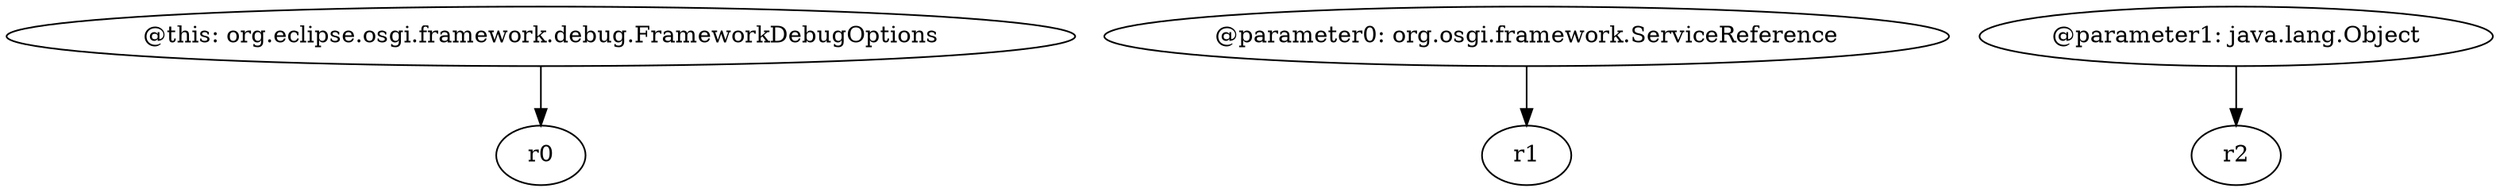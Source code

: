 digraph g {
0[label="@this: org.eclipse.osgi.framework.debug.FrameworkDebugOptions"]
1[label="r0"]
0->1[label=""]
2[label="@parameter0: org.osgi.framework.ServiceReference"]
3[label="r1"]
2->3[label=""]
4[label="@parameter1: java.lang.Object"]
5[label="r2"]
4->5[label=""]
}